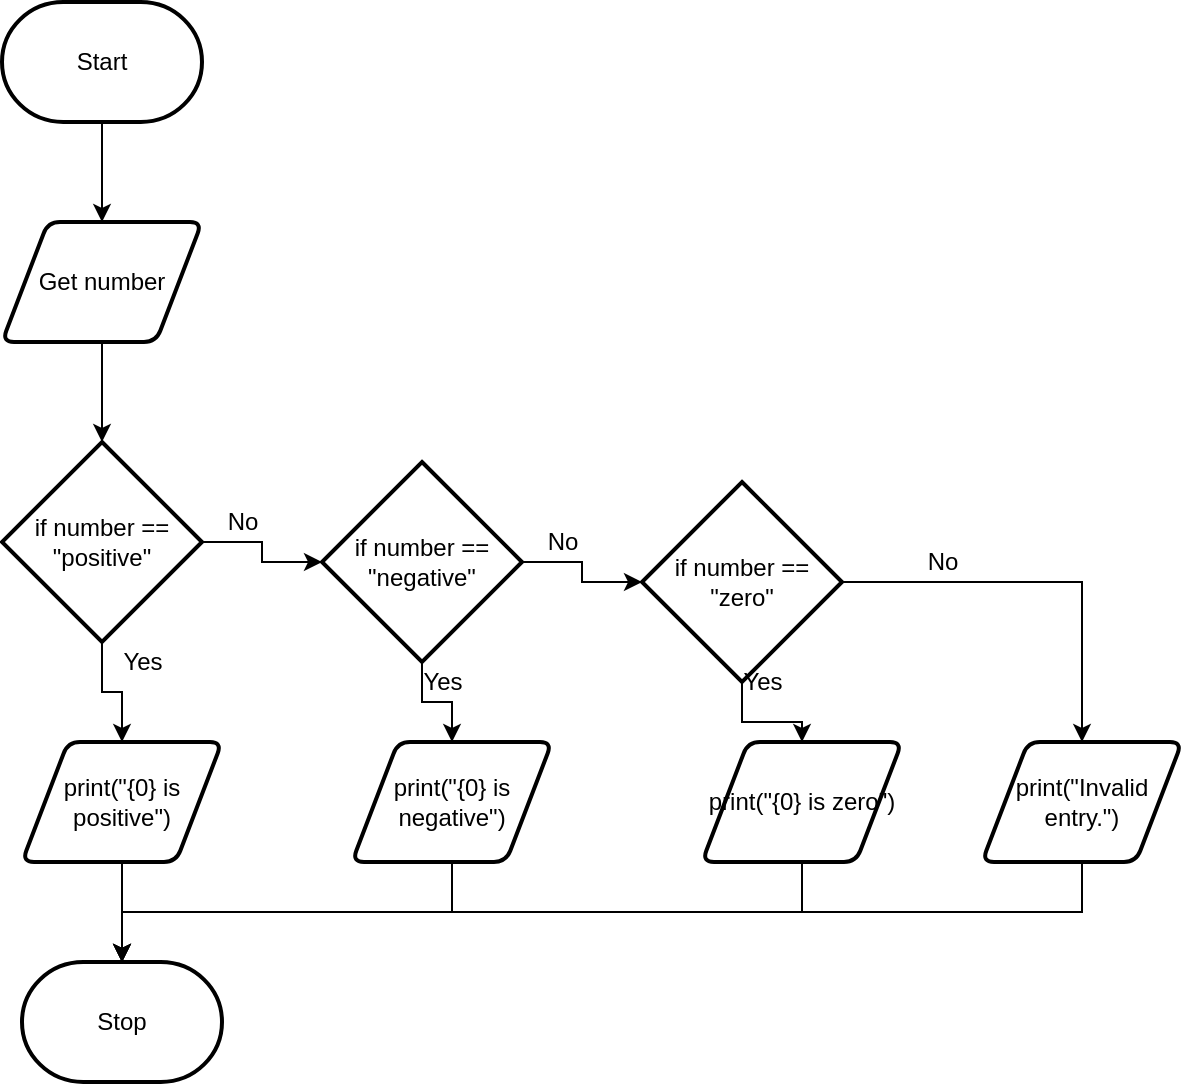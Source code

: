 <mxfile version="14.6.10" type="github">
  <diagram id="L9YoVe6Yuf9yoxDWTw2j" name="Page-1">
    <mxGraphModel dx="582" dy="415" grid="1" gridSize="10" guides="1" tooltips="1" connect="1" arrows="1" fold="1" page="1" pageScale="1" pageWidth="850" pageHeight="1100" math="0" shadow="0">
      <root>
        <mxCell id="0" />
        <mxCell id="1" parent="0" />
        <mxCell id="-3rAwBWevvsW-edURW1t-9" style="edgeStyle=orthogonalEdgeStyle;rounded=0;orthogonalLoop=1;jettySize=auto;html=1;exitX=0.5;exitY=1;exitDx=0;exitDy=0;exitPerimeter=0;entryX=0.5;entryY=0;entryDx=0;entryDy=0;" edge="1" parent="1" source="-3rAwBWevvsW-edURW1t-1" target="-3rAwBWevvsW-edURW1t-4">
          <mxGeometry relative="1" as="geometry" />
        </mxCell>
        <mxCell id="-3rAwBWevvsW-edURW1t-1" value="Start" style="strokeWidth=2;html=1;shape=mxgraph.flowchart.terminator;whiteSpace=wrap;" vertex="1" parent="1">
          <mxGeometry x="250" y="190" width="100" height="60" as="geometry" />
        </mxCell>
        <mxCell id="-3rAwBWevvsW-edURW1t-10" style="edgeStyle=orthogonalEdgeStyle;rounded=0;orthogonalLoop=1;jettySize=auto;html=1;exitX=0.5;exitY=1;exitDx=0;exitDy=0;entryX=0.5;entryY=0;entryDx=0;entryDy=0;entryPerimeter=0;" edge="1" parent="1" source="-3rAwBWevvsW-edURW1t-4" target="-3rAwBWevvsW-edURW1t-5">
          <mxGeometry relative="1" as="geometry" />
        </mxCell>
        <mxCell id="-3rAwBWevvsW-edURW1t-4" value="Get number" style="shape=parallelogram;html=1;strokeWidth=2;perimeter=parallelogramPerimeter;whiteSpace=wrap;rounded=1;arcSize=12;size=0.23;" vertex="1" parent="1">
          <mxGeometry x="250" y="300" width="100" height="60" as="geometry" />
        </mxCell>
        <mxCell id="-3rAwBWevvsW-edURW1t-12" style="edgeStyle=orthogonalEdgeStyle;rounded=0;orthogonalLoop=1;jettySize=auto;html=1;exitX=1;exitY=0.5;exitDx=0;exitDy=0;exitPerimeter=0;entryX=0;entryY=0.5;entryDx=0;entryDy=0;entryPerimeter=0;" edge="1" parent="1" source="-3rAwBWevvsW-edURW1t-5" target="-3rAwBWevvsW-edURW1t-6">
          <mxGeometry relative="1" as="geometry" />
        </mxCell>
        <mxCell id="-3rAwBWevvsW-edURW1t-18" style="edgeStyle=orthogonalEdgeStyle;rounded=0;orthogonalLoop=1;jettySize=auto;html=1;exitX=0.5;exitY=1;exitDx=0;exitDy=0;exitPerimeter=0;entryX=0.5;entryY=0;entryDx=0;entryDy=0;" edge="1" parent="1" source="-3rAwBWevvsW-edURW1t-5" target="-3rAwBWevvsW-edURW1t-14">
          <mxGeometry relative="1" as="geometry">
            <Array as="points">
              <mxPoint x="300" y="535" />
              <mxPoint x="310" y="535" />
            </Array>
          </mxGeometry>
        </mxCell>
        <mxCell id="-3rAwBWevvsW-edURW1t-5" value="if number == &quot;positive&quot;" style="strokeWidth=2;html=1;shape=mxgraph.flowchart.decision;whiteSpace=wrap;" vertex="1" parent="1">
          <mxGeometry x="250" y="410" width="100" height="100" as="geometry" />
        </mxCell>
        <mxCell id="-3rAwBWevvsW-edURW1t-13" style="edgeStyle=orthogonalEdgeStyle;rounded=0;orthogonalLoop=1;jettySize=auto;html=1;exitX=1;exitY=0.5;exitDx=0;exitDy=0;exitPerimeter=0;entryX=0;entryY=0.5;entryDx=0;entryDy=0;entryPerimeter=0;" edge="1" parent="1" source="-3rAwBWevvsW-edURW1t-6" target="-3rAwBWevvsW-edURW1t-7">
          <mxGeometry relative="1" as="geometry" />
        </mxCell>
        <mxCell id="-3rAwBWevvsW-edURW1t-20" style="edgeStyle=orthogonalEdgeStyle;rounded=0;orthogonalLoop=1;jettySize=auto;html=1;exitX=0.5;exitY=1;exitDx=0;exitDy=0;exitPerimeter=0;entryX=0.5;entryY=0;entryDx=0;entryDy=0;" edge="1" parent="1" source="-3rAwBWevvsW-edURW1t-6" target="-3rAwBWevvsW-edURW1t-15">
          <mxGeometry relative="1" as="geometry" />
        </mxCell>
        <mxCell id="-3rAwBWevvsW-edURW1t-6" value="if number == &quot;negative&quot;" style="strokeWidth=2;html=1;shape=mxgraph.flowchart.decision;whiteSpace=wrap;" vertex="1" parent="1">
          <mxGeometry x="410" y="420" width="100" height="100" as="geometry" />
        </mxCell>
        <mxCell id="-3rAwBWevvsW-edURW1t-21" style="edgeStyle=orthogonalEdgeStyle;rounded=0;orthogonalLoop=1;jettySize=auto;html=1;exitX=0.5;exitY=1;exitDx=0;exitDy=0;exitPerimeter=0;entryX=0.5;entryY=0;entryDx=0;entryDy=0;" edge="1" parent="1" source="-3rAwBWevvsW-edURW1t-7" target="-3rAwBWevvsW-edURW1t-16">
          <mxGeometry relative="1" as="geometry" />
        </mxCell>
        <mxCell id="-3rAwBWevvsW-edURW1t-22" style="edgeStyle=orthogonalEdgeStyle;rounded=0;orthogonalLoop=1;jettySize=auto;html=1;exitX=1;exitY=0.5;exitDx=0;exitDy=0;exitPerimeter=0;entryX=0.5;entryY=0;entryDx=0;entryDy=0;" edge="1" parent="1" source="-3rAwBWevvsW-edURW1t-7" target="-3rAwBWevvsW-edURW1t-17">
          <mxGeometry relative="1" as="geometry" />
        </mxCell>
        <mxCell id="-3rAwBWevvsW-edURW1t-7" value="if number == &quot;zero&quot;" style="strokeWidth=2;html=1;shape=mxgraph.flowchart.decision;whiteSpace=wrap;" vertex="1" parent="1">
          <mxGeometry x="570" y="430" width="100" height="100" as="geometry" />
        </mxCell>
        <mxCell id="-3rAwBWevvsW-edURW1t-30" style="edgeStyle=orthogonalEdgeStyle;rounded=0;orthogonalLoop=1;jettySize=auto;html=1;exitX=0.5;exitY=1;exitDx=0;exitDy=0;" edge="1" parent="1" source="-3rAwBWevvsW-edURW1t-14" target="-3rAwBWevvsW-edURW1t-29">
          <mxGeometry relative="1" as="geometry" />
        </mxCell>
        <mxCell id="-3rAwBWevvsW-edURW1t-14" value="print(&quot;{0} is positive&quot;)" style="shape=parallelogram;html=1;strokeWidth=2;perimeter=parallelogramPerimeter;whiteSpace=wrap;rounded=1;arcSize=12;size=0.23;" vertex="1" parent="1">
          <mxGeometry x="260" y="560" width="100" height="60" as="geometry" />
        </mxCell>
        <mxCell id="-3rAwBWevvsW-edURW1t-31" style="edgeStyle=orthogonalEdgeStyle;rounded=0;orthogonalLoop=1;jettySize=auto;html=1;exitX=0.5;exitY=1;exitDx=0;exitDy=0;entryX=0.5;entryY=0;entryDx=0;entryDy=0;entryPerimeter=0;" edge="1" parent="1" source="-3rAwBWevvsW-edURW1t-15" target="-3rAwBWevvsW-edURW1t-29">
          <mxGeometry relative="1" as="geometry" />
        </mxCell>
        <mxCell id="-3rAwBWevvsW-edURW1t-15" value="print(&quot;{0} is negative&quot;)" style="shape=parallelogram;html=1;strokeWidth=2;perimeter=parallelogramPerimeter;whiteSpace=wrap;rounded=1;arcSize=12;size=0.23;" vertex="1" parent="1">
          <mxGeometry x="425" y="560" width="100" height="60" as="geometry" />
        </mxCell>
        <mxCell id="-3rAwBWevvsW-edURW1t-32" style="edgeStyle=orthogonalEdgeStyle;rounded=0;orthogonalLoop=1;jettySize=auto;html=1;exitX=0.5;exitY=1;exitDx=0;exitDy=0;entryX=0.5;entryY=0;entryDx=0;entryDy=0;entryPerimeter=0;" edge="1" parent="1" source="-3rAwBWevvsW-edURW1t-16" target="-3rAwBWevvsW-edURW1t-29">
          <mxGeometry relative="1" as="geometry" />
        </mxCell>
        <mxCell id="-3rAwBWevvsW-edURW1t-16" value="print(&quot;{0} is zero&quot;)" style="shape=parallelogram;html=1;strokeWidth=2;perimeter=parallelogramPerimeter;whiteSpace=wrap;rounded=1;arcSize=12;size=0.23;" vertex="1" parent="1">
          <mxGeometry x="600" y="560" width="100" height="60" as="geometry" />
        </mxCell>
        <mxCell id="-3rAwBWevvsW-edURW1t-33" style="edgeStyle=orthogonalEdgeStyle;rounded=0;orthogonalLoop=1;jettySize=auto;html=1;exitX=0.5;exitY=1;exitDx=0;exitDy=0;entryX=0.5;entryY=0;entryDx=0;entryDy=0;entryPerimeter=0;" edge="1" parent="1" source="-3rAwBWevvsW-edURW1t-17" target="-3rAwBWevvsW-edURW1t-29">
          <mxGeometry relative="1" as="geometry" />
        </mxCell>
        <mxCell id="-3rAwBWevvsW-edURW1t-17" value="print(&quot;Invalid entry.&quot;)" style="shape=parallelogram;html=1;strokeWidth=2;perimeter=parallelogramPerimeter;whiteSpace=wrap;rounded=1;arcSize=12;size=0.23;" vertex="1" parent="1">
          <mxGeometry x="740" y="560" width="100" height="60" as="geometry" />
        </mxCell>
        <mxCell id="-3rAwBWevvsW-edURW1t-23" value="Yes" style="text;html=1;align=center;verticalAlign=middle;resizable=0;points=[];autosize=1;strokeColor=none;" vertex="1" parent="1">
          <mxGeometry x="300" y="510" width="40" height="20" as="geometry" />
        </mxCell>
        <mxCell id="-3rAwBWevvsW-edURW1t-24" value="Yes" style="text;html=1;align=center;verticalAlign=middle;resizable=0;points=[];autosize=1;strokeColor=none;" vertex="1" parent="1">
          <mxGeometry x="450" y="520" width="40" height="20" as="geometry" />
        </mxCell>
        <mxCell id="-3rAwBWevvsW-edURW1t-25" value="Yes" style="text;html=1;align=center;verticalAlign=middle;resizable=0;points=[];autosize=1;strokeColor=none;" vertex="1" parent="1">
          <mxGeometry x="610" y="520" width="40" height="20" as="geometry" />
        </mxCell>
        <mxCell id="-3rAwBWevvsW-edURW1t-26" value="No" style="text;html=1;align=center;verticalAlign=middle;resizable=0;points=[];autosize=1;strokeColor=none;" vertex="1" parent="1">
          <mxGeometry x="355" y="440" width="30" height="20" as="geometry" />
        </mxCell>
        <mxCell id="-3rAwBWevvsW-edURW1t-27" value="No" style="text;html=1;align=center;verticalAlign=middle;resizable=0;points=[];autosize=1;strokeColor=none;" vertex="1" parent="1">
          <mxGeometry x="515" y="450" width="30" height="20" as="geometry" />
        </mxCell>
        <mxCell id="-3rAwBWevvsW-edURW1t-28" value="No" style="text;html=1;align=center;verticalAlign=middle;resizable=0;points=[];autosize=1;strokeColor=none;" vertex="1" parent="1">
          <mxGeometry x="705" y="460" width="30" height="20" as="geometry" />
        </mxCell>
        <mxCell id="-3rAwBWevvsW-edURW1t-29" value="Stop" style="strokeWidth=2;html=1;shape=mxgraph.flowchart.terminator;whiteSpace=wrap;" vertex="1" parent="1">
          <mxGeometry x="260" y="670" width="100" height="60" as="geometry" />
        </mxCell>
      </root>
    </mxGraphModel>
  </diagram>
</mxfile>
